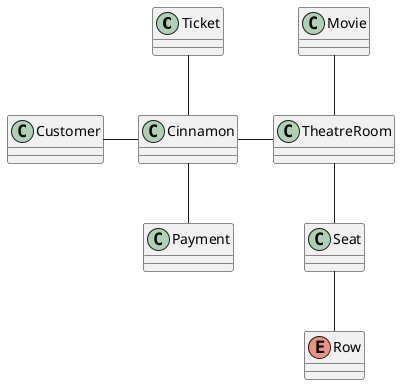 @startuml
class Ticket{









}

class Seat{








}

class Customer{
}

class Movie{
}

class Payment{
}

class Cinnamon{
}

class TheatreRoom{
}

enum Row{







}

Customer -right- Cinnamon
TheatreRoom -- Seat
Seat -- Row
Cinnamon -down- Payment
Cinnamon -up- Ticket
Cinnamon -right- TheatreRoom
TheatreRoom -up- Movie

@enduml